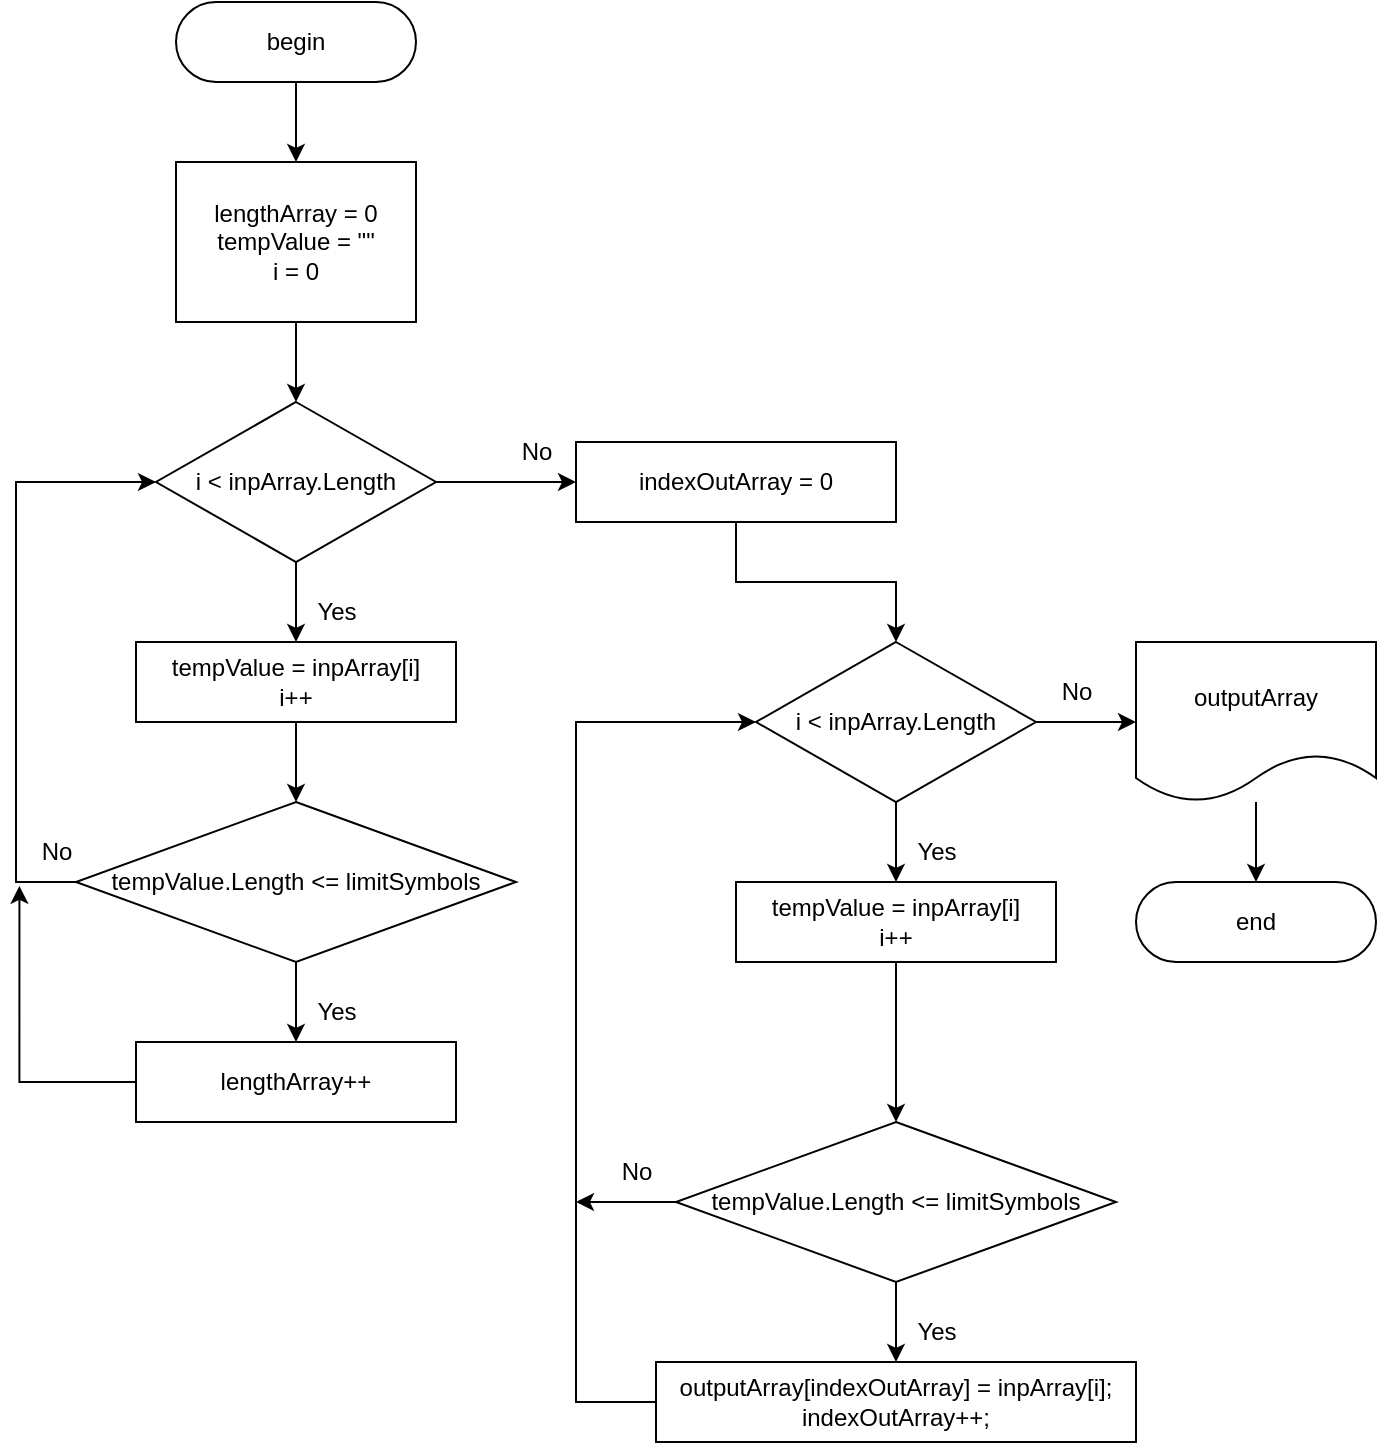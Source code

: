 <mxfile version="20.7.4" type="device"><diagram id="speFopn87fmgW8zS_ARI" name="Страница 1"><mxGraphModel dx="1259" dy="686" grid="1" gridSize="10" guides="1" tooltips="1" connect="1" arrows="1" fold="1" page="1" pageScale="1" pageWidth="827" pageHeight="1169" math="0" shadow="0"><root><mxCell id="0"/><mxCell id="1" parent="0"/><mxCell id="cnLtD0_usQsupRkC8tYa-4" value="" style="edgeStyle=orthogonalEdgeStyle;rounded=0;orthogonalLoop=1;jettySize=auto;html=1;" edge="1" parent="1" source="cnLtD0_usQsupRkC8tYa-2" target="cnLtD0_usQsupRkC8tYa-3"><mxGeometry relative="1" as="geometry"/></mxCell><mxCell id="cnLtD0_usQsupRkC8tYa-2" value="begin" style="rounded=1;whiteSpace=wrap;html=1;arcSize=50;" vertex="1" parent="1"><mxGeometry x="120" y="40" width="120" height="40" as="geometry"/></mxCell><mxCell id="cnLtD0_usQsupRkC8tYa-6" value="" style="edgeStyle=orthogonalEdgeStyle;rounded=0;orthogonalLoop=1;jettySize=auto;html=1;" edge="1" parent="1" source="cnLtD0_usQsupRkC8tYa-3" target="cnLtD0_usQsupRkC8tYa-5"><mxGeometry relative="1" as="geometry"/></mxCell><mxCell id="cnLtD0_usQsupRkC8tYa-3" value="lengthArray = 0&lt;br&gt;tempValue = &quot;&quot;&lt;br&gt;i = 0" style="rounded=0;whiteSpace=wrap;html=1;" vertex="1" parent="1"><mxGeometry x="120" y="120" width="120" height="80" as="geometry"/></mxCell><mxCell id="cnLtD0_usQsupRkC8tYa-8" value="" style="edgeStyle=orthogonalEdgeStyle;rounded=0;orthogonalLoop=1;jettySize=auto;html=1;" edge="1" parent="1" source="cnLtD0_usQsupRkC8tYa-5" target="cnLtD0_usQsupRkC8tYa-7"><mxGeometry relative="1" as="geometry"/></mxCell><mxCell id="cnLtD0_usQsupRkC8tYa-19" value="" style="edgeStyle=orthogonalEdgeStyle;rounded=0;orthogonalLoop=1;jettySize=auto;html=1;" edge="1" parent="1" source="cnLtD0_usQsupRkC8tYa-5" target="cnLtD0_usQsupRkC8tYa-18"><mxGeometry relative="1" as="geometry"/></mxCell><mxCell id="cnLtD0_usQsupRkC8tYa-5" value="i &amp;lt;&amp;nbsp;inpArray.Length" style="rhombus;whiteSpace=wrap;html=1;" vertex="1" parent="1"><mxGeometry x="110" y="240" width="140" height="80" as="geometry"/></mxCell><mxCell id="cnLtD0_usQsupRkC8tYa-11" value="" style="edgeStyle=orthogonalEdgeStyle;rounded=0;orthogonalLoop=1;jettySize=auto;html=1;" edge="1" parent="1" source="cnLtD0_usQsupRkC8tYa-7" target="cnLtD0_usQsupRkC8tYa-10"><mxGeometry relative="1" as="geometry"/></mxCell><mxCell id="cnLtD0_usQsupRkC8tYa-7" value="tempValue = inpArray[i]&lt;br&gt;i++" style="rounded=0;whiteSpace=wrap;html=1;" vertex="1" parent="1"><mxGeometry x="100" y="360" width="160" height="40" as="geometry"/></mxCell><mxCell id="cnLtD0_usQsupRkC8tYa-9" value="Yes" style="text;html=1;align=center;verticalAlign=middle;resizable=0;points=[];autosize=1;strokeColor=none;fillColor=none;" vertex="1" parent="1"><mxGeometry x="180" y="330" width="40" height="30" as="geometry"/></mxCell><mxCell id="cnLtD0_usQsupRkC8tYa-15" value="" style="edgeStyle=orthogonalEdgeStyle;rounded=0;orthogonalLoop=1;jettySize=auto;html=1;" edge="1" parent="1" source="cnLtD0_usQsupRkC8tYa-10" target="cnLtD0_usQsupRkC8tYa-14"><mxGeometry relative="1" as="geometry"/></mxCell><mxCell id="cnLtD0_usQsupRkC8tYa-22" style="edgeStyle=orthogonalEdgeStyle;rounded=0;orthogonalLoop=1;jettySize=auto;html=1;entryX=0;entryY=0.5;entryDx=0;entryDy=0;" edge="1" parent="1" source="cnLtD0_usQsupRkC8tYa-10" target="cnLtD0_usQsupRkC8tYa-5"><mxGeometry relative="1" as="geometry"><mxPoint x="40" y="280" as="targetPoint"/><Array as="points"><mxPoint x="40" y="480"/><mxPoint x="40" y="280"/></Array></mxGeometry></mxCell><mxCell id="cnLtD0_usQsupRkC8tYa-10" value="tempValue.Length &amp;lt;= limitSymbols" style="rhombus;whiteSpace=wrap;html=1;" vertex="1" parent="1"><mxGeometry x="70" y="440" width="220" height="80" as="geometry"/></mxCell><mxCell id="cnLtD0_usQsupRkC8tYa-24" style="edgeStyle=orthogonalEdgeStyle;rounded=0;orthogonalLoop=1;jettySize=auto;html=1;entryX=0.043;entryY=1.064;entryDx=0;entryDy=0;entryPerimeter=0;" edge="1" parent="1" source="cnLtD0_usQsupRkC8tYa-14" target="cnLtD0_usQsupRkC8tYa-23"><mxGeometry relative="1" as="geometry"/></mxCell><mxCell id="cnLtD0_usQsupRkC8tYa-14" value="lengthArray++" style="rounded=0;whiteSpace=wrap;html=1;" vertex="1" parent="1"><mxGeometry x="100" y="560" width="160" height="40" as="geometry"/></mxCell><mxCell id="cnLtD0_usQsupRkC8tYa-16" value="Yes" style="text;html=1;align=center;verticalAlign=middle;resizable=0;points=[];autosize=1;strokeColor=none;fillColor=none;" vertex="1" parent="1"><mxGeometry x="180" y="530" width="40" height="30" as="geometry"/></mxCell><mxCell id="cnLtD0_usQsupRkC8tYa-26" value="" style="edgeStyle=orthogonalEdgeStyle;rounded=0;orthogonalLoop=1;jettySize=auto;html=1;" edge="1" parent="1" source="cnLtD0_usQsupRkC8tYa-18" target="cnLtD0_usQsupRkC8tYa-25"><mxGeometry relative="1" as="geometry"/></mxCell><mxCell id="cnLtD0_usQsupRkC8tYa-18" value="indexOutArray = 0" style="rounded=0;whiteSpace=wrap;html=1;" vertex="1" parent="1"><mxGeometry x="320" y="260" width="160" height="40" as="geometry"/></mxCell><mxCell id="cnLtD0_usQsupRkC8tYa-20" value="No" style="text;html=1;align=center;verticalAlign=middle;resizable=0;points=[];autosize=1;strokeColor=none;fillColor=none;" vertex="1" parent="1"><mxGeometry x="280" y="250" width="40" height="30" as="geometry"/></mxCell><mxCell id="cnLtD0_usQsupRkC8tYa-23" value="No" style="text;html=1;align=center;verticalAlign=middle;resizable=0;points=[];autosize=1;strokeColor=none;fillColor=none;" vertex="1" parent="1"><mxGeometry x="40" y="450" width="40" height="30" as="geometry"/></mxCell><mxCell id="cnLtD0_usQsupRkC8tYa-28" value="" style="edgeStyle=orthogonalEdgeStyle;rounded=0;orthogonalLoop=1;jettySize=auto;html=1;" edge="1" parent="1" source="cnLtD0_usQsupRkC8tYa-25" target="cnLtD0_usQsupRkC8tYa-27"><mxGeometry relative="1" as="geometry"/></mxCell><mxCell id="cnLtD0_usQsupRkC8tYa-39" value="" style="edgeStyle=orthogonalEdgeStyle;rounded=0;orthogonalLoop=1;jettySize=auto;html=1;" edge="1" parent="1" source="cnLtD0_usQsupRkC8tYa-25" target="cnLtD0_usQsupRkC8tYa-38"><mxGeometry relative="1" as="geometry"/></mxCell><mxCell id="cnLtD0_usQsupRkC8tYa-25" value="i &amp;lt;&amp;nbsp;inpArray.Length" style="rhombus;whiteSpace=wrap;html=1;" vertex="1" parent="1"><mxGeometry x="410" y="360" width="140" height="80" as="geometry"/></mxCell><mxCell id="cnLtD0_usQsupRkC8tYa-31" value="" style="edgeStyle=orthogonalEdgeStyle;rounded=0;orthogonalLoop=1;jettySize=auto;html=1;" edge="1" parent="1" source="cnLtD0_usQsupRkC8tYa-27" target="cnLtD0_usQsupRkC8tYa-30"><mxGeometry relative="1" as="geometry"/></mxCell><mxCell id="cnLtD0_usQsupRkC8tYa-27" value="tempValue = inpArray[i]&lt;br&gt;i++" style="rounded=0;whiteSpace=wrap;html=1;" vertex="1" parent="1"><mxGeometry x="400" y="480" width="160" height="40" as="geometry"/></mxCell><mxCell id="cnLtD0_usQsupRkC8tYa-29" value="Yes" style="text;html=1;align=center;verticalAlign=middle;resizable=0;points=[];autosize=1;strokeColor=none;fillColor=none;" vertex="1" parent="1"><mxGeometry x="480" y="450" width="40" height="30" as="geometry"/></mxCell><mxCell id="cnLtD0_usQsupRkC8tYa-33" value="" style="edgeStyle=orthogonalEdgeStyle;rounded=0;orthogonalLoop=1;jettySize=auto;html=1;" edge="1" parent="1" source="cnLtD0_usQsupRkC8tYa-30" target="cnLtD0_usQsupRkC8tYa-32"><mxGeometry relative="1" as="geometry"/></mxCell><mxCell id="cnLtD0_usQsupRkC8tYa-36" style="edgeStyle=orthogonalEdgeStyle;rounded=0;orthogonalLoop=1;jettySize=auto;html=1;exitX=0;exitY=0.5;exitDx=0;exitDy=0;" edge="1" parent="1" source="cnLtD0_usQsupRkC8tYa-30"><mxGeometry relative="1" as="geometry"><mxPoint x="320" y="640" as="targetPoint"/></mxGeometry></mxCell><mxCell id="cnLtD0_usQsupRkC8tYa-30" value="tempValue.Length &amp;lt;= limitSymbols" style="rhombus;whiteSpace=wrap;html=1;" vertex="1" parent="1"><mxGeometry x="370" y="600" width="220" height="80" as="geometry"/></mxCell><mxCell id="cnLtD0_usQsupRkC8tYa-35" style="edgeStyle=orthogonalEdgeStyle;rounded=0;orthogonalLoop=1;jettySize=auto;html=1;entryX=0;entryY=0.5;entryDx=0;entryDy=0;" edge="1" parent="1" source="cnLtD0_usQsupRkC8tYa-32" target="cnLtD0_usQsupRkC8tYa-25"><mxGeometry relative="1" as="geometry"><Array as="points"><mxPoint x="320" y="740"/><mxPoint x="320" y="400"/></Array></mxGeometry></mxCell><mxCell id="cnLtD0_usQsupRkC8tYa-32" value="&lt;div&gt;outputArray[indexOutArray] = inpArray[i];&lt;/div&gt;&lt;div&gt;&lt;span style=&quot;&quot;&gt;&#9;&#9;&#9;&lt;/span&gt;indexOutArray++;&lt;/div&gt;" style="rounded=0;whiteSpace=wrap;html=1;" vertex="1" parent="1"><mxGeometry x="360" y="720" width="240" height="40" as="geometry"/></mxCell><mxCell id="cnLtD0_usQsupRkC8tYa-34" value="Yes" style="text;html=1;align=center;verticalAlign=middle;resizable=0;points=[];autosize=1;strokeColor=none;fillColor=none;" vertex="1" parent="1"><mxGeometry x="480" y="690" width="40" height="30" as="geometry"/></mxCell><mxCell id="cnLtD0_usQsupRkC8tYa-37" value="No" style="text;html=1;align=center;verticalAlign=middle;resizable=0;points=[];autosize=1;strokeColor=none;fillColor=none;" vertex="1" parent="1"><mxGeometry x="330" y="610" width="40" height="30" as="geometry"/></mxCell><mxCell id="cnLtD0_usQsupRkC8tYa-42" value="" style="edgeStyle=orthogonalEdgeStyle;rounded=0;orthogonalLoop=1;jettySize=auto;html=1;" edge="1" parent="1" source="cnLtD0_usQsupRkC8tYa-38" target="cnLtD0_usQsupRkC8tYa-41"><mxGeometry relative="1" as="geometry"/></mxCell><mxCell id="cnLtD0_usQsupRkC8tYa-38" value="outputArray" style="shape=document;whiteSpace=wrap;html=1;boundedLbl=1;" vertex="1" parent="1"><mxGeometry x="600" y="360" width="120" height="80" as="geometry"/></mxCell><mxCell id="cnLtD0_usQsupRkC8tYa-40" value="No" style="text;html=1;align=center;verticalAlign=middle;resizable=0;points=[];autosize=1;strokeColor=none;fillColor=none;" vertex="1" parent="1"><mxGeometry x="550" y="370" width="40" height="30" as="geometry"/></mxCell><mxCell id="cnLtD0_usQsupRkC8tYa-41" value="end" style="rounded=1;whiteSpace=wrap;html=1;arcSize=50;" vertex="1" parent="1"><mxGeometry x="600" y="480" width="120" height="40" as="geometry"/></mxCell></root></mxGraphModel></diagram></mxfile>